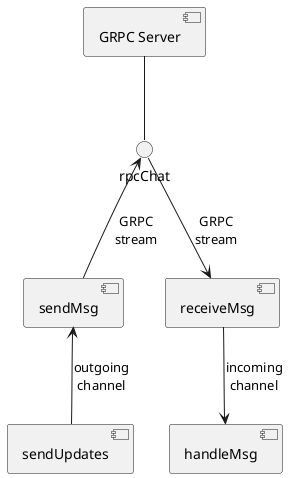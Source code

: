 @startuml
skinparam componentStyle uml2

component "GRPC Server" as server
component sendMsg
component receiveMsg

() rpcChat

server -- rpcChat

rpcChat <-- sendMsg : GRPC\nstream
rpcChat --> receiveMsg : GRPC\nstream

component handleMsg
component sendUpdates

receiveMsg --> handleMsg : incoming\nchannel
sendMsg <-- sendUpdates : outgoing\nchannel

@enduml